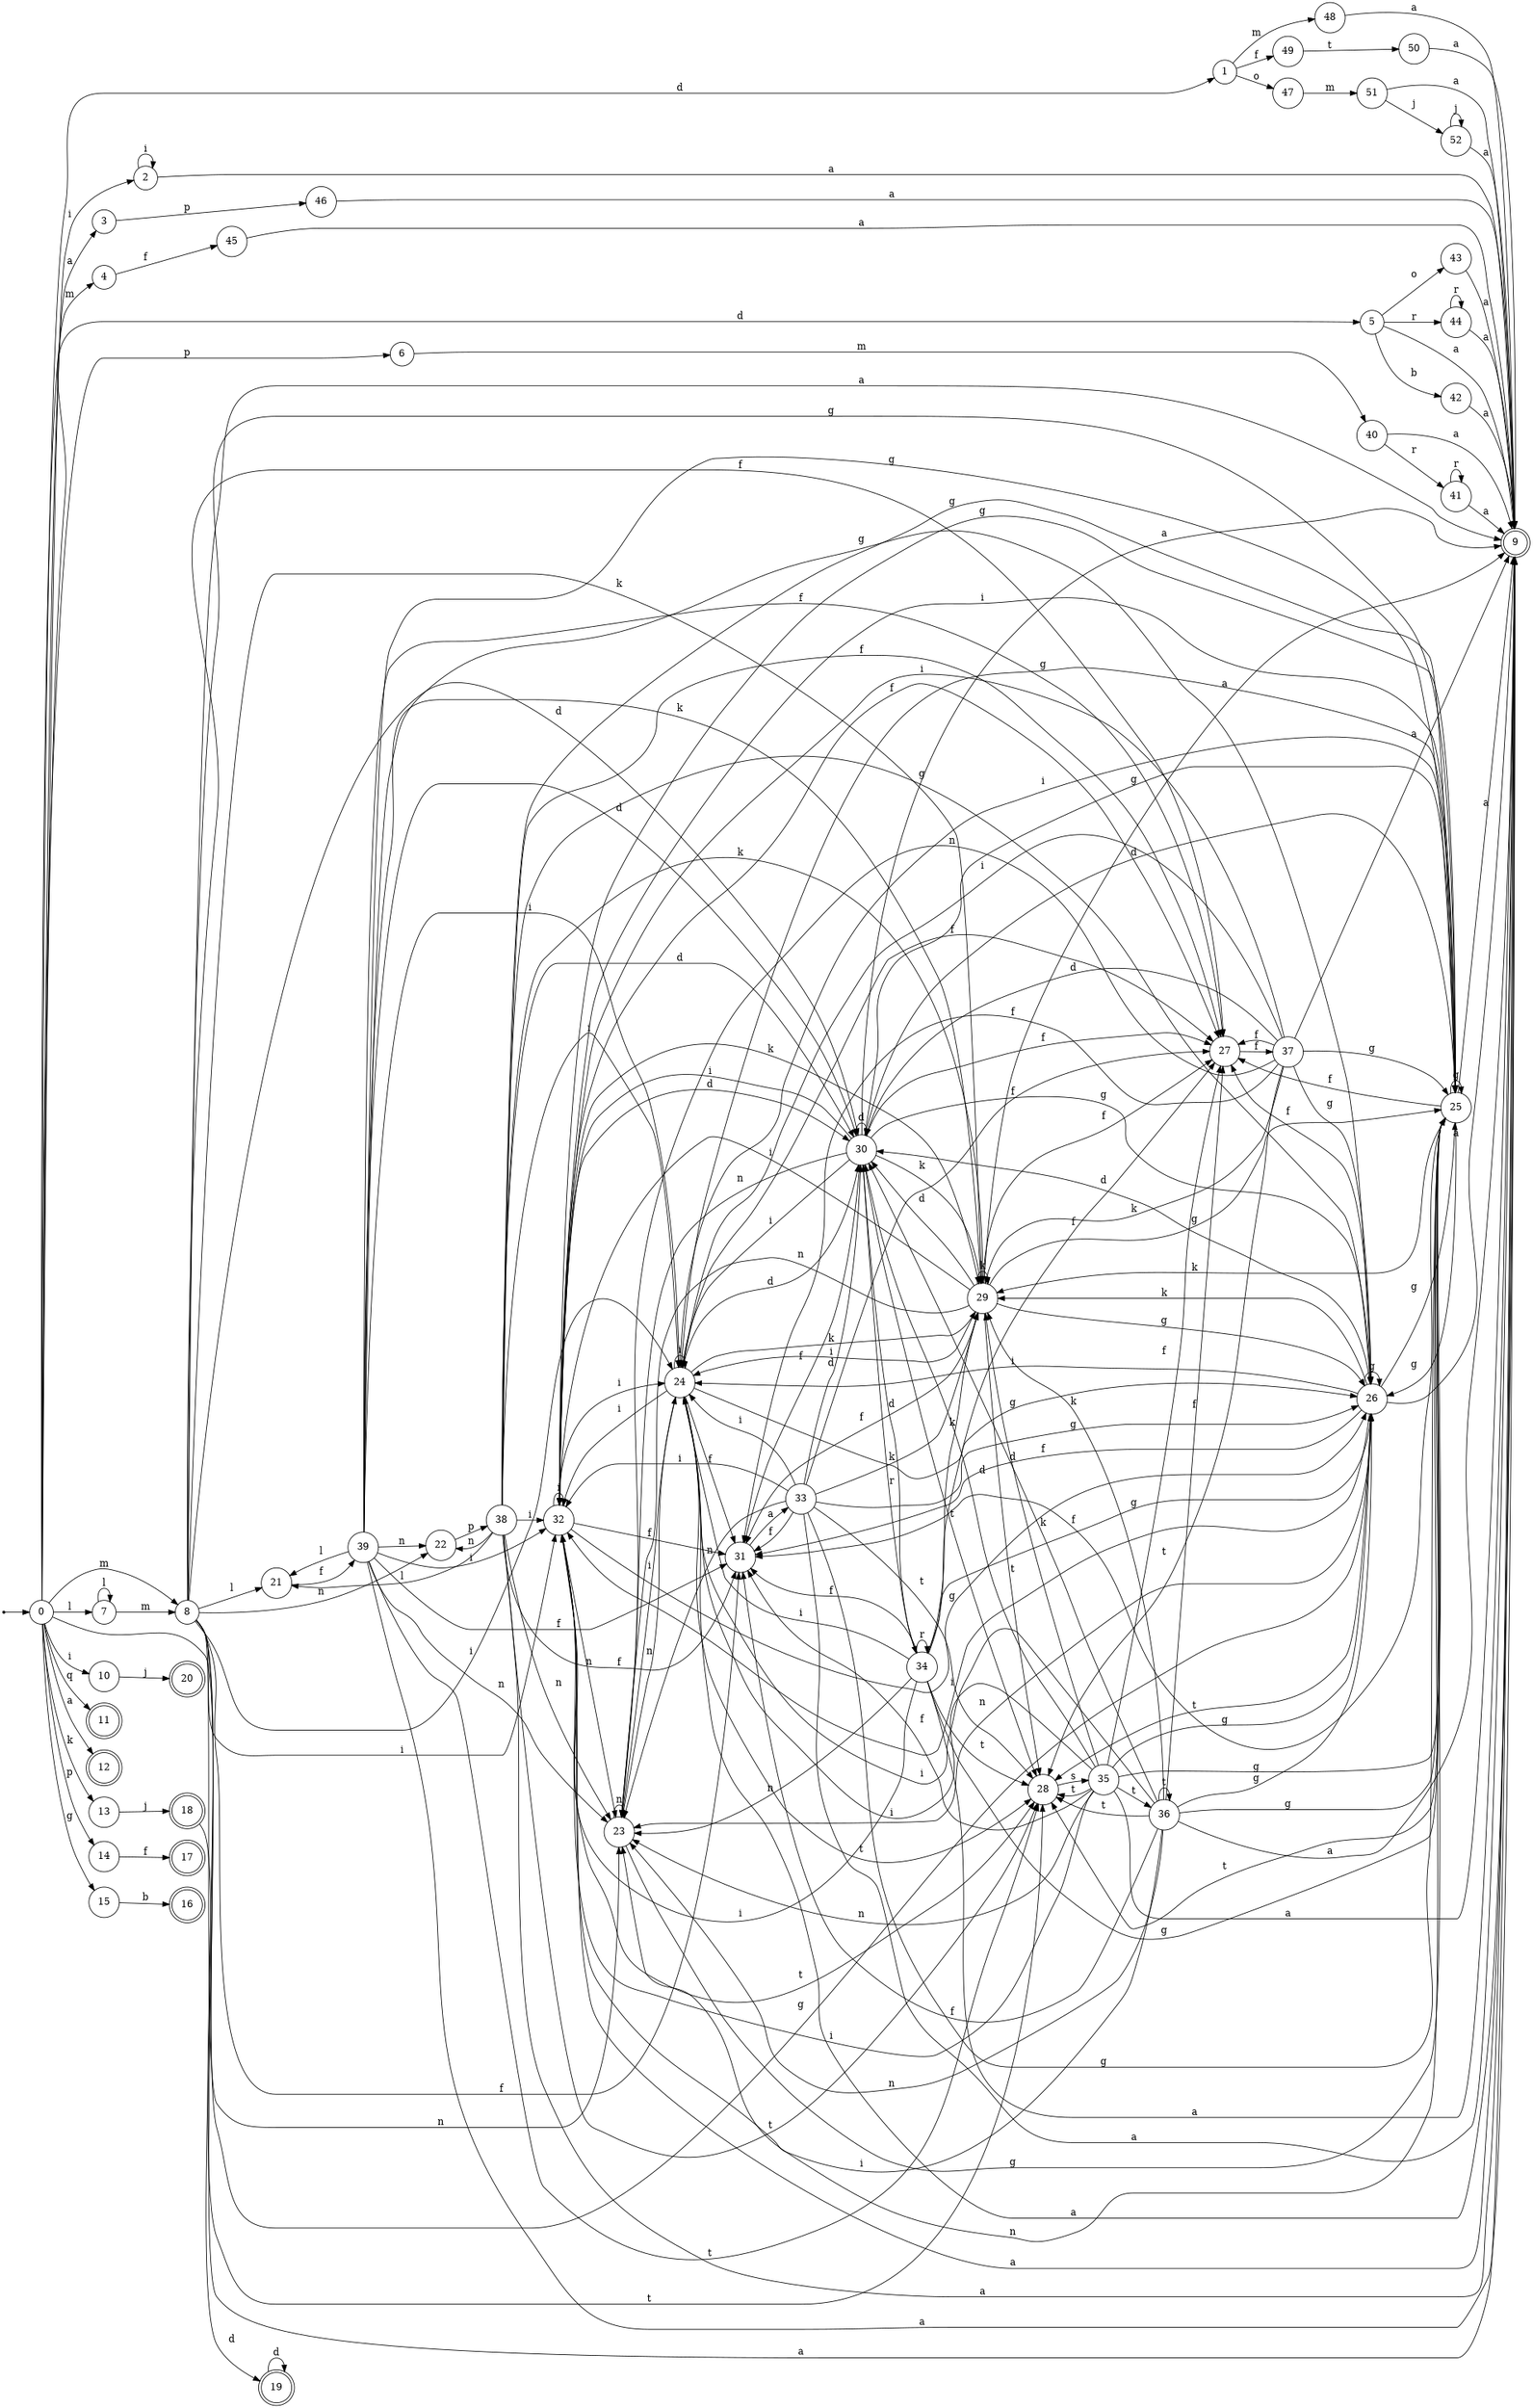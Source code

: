 digraph finite_state_machine {
rankdir=LR;
size="20,20";
node [shape = point]; "dummy0"
node [shape = circle]; "0";
"dummy0" -> "0";
node [shape = circle]; "1";
node [shape = circle]; "2";
node [shape = circle]; "3";
node [shape = circle]; "4";
node [shape = circle]; "5";
node [shape = circle]; "6";
node [shape = circle]; "7";
node [shape = circle]; "8";
node [shape = doublecircle]; "9";node [shape = circle]; "10";
node [shape = doublecircle]; "11";node [shape = doublecircle]; "12";node [shape = circle]; "13";
node [shape = circle]; "14";
node [shape = circle]; "15";
node [shape = doublecircle]; "16";node [shape = doublecircle]; "17";node [shape = doublecircle]; "18";node [shape = doublecircle]; "19";node [shape = doublecircle]; "20";node [shape = circle]; "21";
node [shape = circle]; "22";
node [shape = circle]; "23";
node [shape = circle]; "24";
node [shape = circle]; "25";
node [shape = circle]; "26";
node [shape = circle]; "27";
node [shape = circle]; "28";
node [shape = circle]; "29";
node [shape = circle]; "30";
node [shape = circle]; "31";
node [shape = circle]; "32";
node [shape = circle]; "33";
node [shape = circle]; "34";
node [shape = circle]; "35";
node [shape = circle]; "36";
node [shape = circle]; "37";
node [shape = circle]; "38";
node [shape = circle]; "39";
node [shape = circle]; "40";
node [shape = circle]; "41";
node [shape = circle]; "42";
node [shape = circle]; "43";
node [shape = circle]; "44";
node [shape = circle]; "45";
node [shape = circle]; "46";
node [shape = circle]; "47";
node [shape = circle]; "48";
node [shape = circle]; "49";
node [shape = circle]; "50";
node [shape = circle]; "51";
node [shape = circle]; "52";
"0" -> "1" [label = "d"];
 "0" -> "5" [label = "d"];
 "0" -> "2" [label = "i"];
 "0" -> "10" [label = "i"];
 "0" -> "9" [label = "a"];
 "0" -> "3" [label = "a"];
 "0" -> "12" [label = "a"];
 "0" -> "8" [label = "m"];
 "0" -> "4" [label = "m"];
 "0" -> "6" [label = "p"];
 "0" -> "14" [label = "p"];
 "0" -> "7" [label = "l"];
 "0" -> "11" [label = "q"];
 "0" -> "13" [label = "k"];
 "0" -> "15" [label = "g"];
 "15" -> "16" [label = "b"];
 "14" -> "17" [label = "f"];
 "13" -> "18" [label = "j"];
 "18" -> "19" [label = "d"];
 "19" -> "19" [label = "d"];
 "10" -> "20" [label = "j"];
 "8" -> "21" [label = "l"];
 "8" -> "22" [label = "n"];
 "8" -> "23" [label = "n"];
 "8" -> "24" [label = "i"];
 "8" -> "32" [label = "i"];
 "8" -> "25" [label = "g"];
 "8" -> "26" [label = "g"];
 "8" -> "27" [label = "f"];
 "8" -> "31" [label = "f"];
 "8" -> "28" [label = "t"];
 "8" -> "29" [label = "k"];
 "8" -> "30" [label = "d"];
 "8" -> "9" [label = "a"];
 "32" -> "32" [label = "i"];
 "32" -> "24" [label = "i"];
 "32" -> "23" [label = "n"];
 "32" -> "25" [label = "g"];
 "32" -> "26" [label = "g"];
 "32" -> "27" [label = "f"];
 "32" -> "31" [label = "f"];
 "32" -> "28" [label = "t"];
 "32" -> "29" [label = "k"];
 "32" -> "30" [label = "d"];
 "32" -> "9" [label = "a"];
 "31" -> "33" [label = "a"];
 "33" -> "27" [label = "f"];
 "33" -> "31" [label = "f"];
 "33" -> "23" [label = "n"];
 "33" -> "24" [label = "i"];
 "33" -> "32" [label = "i"];
 "33" -> "25" [label = "g"];
 "33" -> "26" [label = "g"];
 "33" -> "28" [label = "t"];
 "33" -> "29" [label = "k"];
 "33" -> "30" [label = "d"];
 "33" -> "9" [label = "a"];
 "30" -> "30" [label = "d"];
 "30" -> "34" [label = "r"];
 "30" -> "23" [label = "n"];
 "30" -> "24" [label = "i"];
 "30" -> "32" [label = "i"];
 "30" -> "25" [label = "g"];
 "30" -> "26" [label = "g"];
 "30" -> "27" [label = "f"];
 "30" -> "31" [label = "f"];
 "30" -> "28" [label = "t"];
 "30" -> "29" [label = "k"];
 "30" -> "9" [label = "a"];
 "34" -> "34" [label = "r"];
 "34" -> "30" [label = "d"];
 "34" -> "23" [label = "n"];
 "34" -> "24" [label = "i"];
 "34" -> "32" [label = "i"];
 "34" -> "25" [label = "g"];
 "34" -> "26" [label = "g"];
 "34" -> "27" [label = "f"];
 "34" -> "31" [label = "f"];
 "34" -> "28" [label = "t"];
 "34" -> "29" [label = "k"];
 "34" -> "9" [label = "a"];
 "29" -> "29" [label = "k"];
 "29" -> "23" [label = "n"];
 "29" -> "24" [label = "i"];
 "29" -> "32" [label = "i"];
 "29" -> "25" [label = "g"];
 "29" -> "26" [label = "g"];
 "29" -> "27" [label = "f"];
 "29" -> "31" [label = "f"];
 "29" -> "28" [label = "t"];
 "29" -> "30" [label = "d"];
 "29" -> "9" [label = "a"];
 "28" -> "35" [label = "s"];
 "35" -> "28" [label = "t"];
 "35" -> "36" [label = "t"];
 "35" -> "23" [label = "n"];
 "35" -> "24" [label = "i"];
 "35" -> "32" [label = "i"];
 "35" -> "25" [label = "g"];
 "35" -> "26" [label = "g"];
 "35" -> "27" [label = "f"];
 "35" -> "31" [label = "f"];
 "35" -> "29" [label = "k"];
 "35" -> "30" [label = "d"];
 "35" -> "9" [label = "a"];
 "36" -> "36" [label = "t"];
 "36" -> "28" [label = "t"];
 "36" -> "23" [label = "n"];
 "36" -> "24" [label = "i"];
 "36" -> "32" [label = "i"];
 "36" -> "25" [label = "g"];
 "36" -> "26" [label = "g"];
 "36" -> "27" [label = "f"];
 "36" -> "31" [label = "f"];
 "36" -> "29" [label = "k"];
 "36" -> "30" [label = "d"];
 "36" -> "9" [label = "a"];
 "27" -> "37" [label = "f"];
 "37" -> "27" [label = "f"];
 "37" -> "31" [label = "f"];
 "37" -> "23" [label = "n"];
 "37" -> "24" [label = "i"];
 "37" -> "32" [label = "i"];
 "37" -> "25" [label = "g"];
 "37" -> "26" [label = "g"];
 "37" -> "28" [label = "t"];
 "37" -> "29" [label = "k"];
 "37" -> "30" [label = "d"];
 "37" -> "9" [label = "a"];
 "26" -> "25" [label = "g"];
 "26" -> "26" [label = "g"];
 "26" -> "23" [label = "n"];
 "26" -> "24" [label = "i"];
 "26" -> "32" [label = "i"];
 "26" -> "27" [label = "f"];
 "26" -> "31" [label = "f"];
 "26" -> "28" [label = "t"];
 "26" -> "29" [label = "k"];
 "26" -> "30" [label = "d"];
 "26" -> "9" [label = "a"];
 "25" -> "25" [label = "g"];
 "25" -> "26" [label = "g"];
 "25" -> "24" [label = "i"];
 "25" -> "32" [label = "i"];
 "25" -> "23" [label = "n"];
 "25" -> "27" [label = "f"];
 "25" -> "31" [label = "f"];
 "25" -> "28" [label = "t"];
 "25" -> "29" [label = "k"];
 "25" -> "30" [label = "d"];
 "25" -> "9" [label = "a"];
 "24" -> "24" [label = "i"];
 "24" -> "32" [label = "i"];
 "24" -> "25" [label = "g"];
 "24" -> "26" [label = "g"];
 "24" -> "23" [label = "n"];
 "24" -> "27" [label = "f"];
 "24" -> "31" [label = "f"];
 "24" -> "28" [label = "t"];
 "24" -> "29" [label = "k"];
 "24" -> "30" [label = "d"];
 "24" -> "9" [label = "a"];
 "23" -> "23" [label = "n"];
 "23" -> "24" [label = "i"];
 "23" -> "25" [label = "g"];
 "22" -> "38" [label = "p"];
 "38" -> "22" [label = "n"];
 "38" -> "23" [label = "n"];
 "38" -> "21" [label = "l"];
 "38" -> "24" [label = "i"];
 "38" -> "32" [label = "i"];
 "38" -> "25" [label = "g"];
 "38" -> "26" [label = "g"];
 "38" -> "27" [label = "f"];
 "38" -> "31" [label = "f"];
 "38" -> "28" [label = "t"];
 "38" -> "29" [label = "k"];
 "38" -> "30" [label = "d"];
 "38" -> "9" [label = "a"];
 "21" -> "39" [label = "f"];
 "39" -> "21" [label = "l"];
 "39" -> "22" [label = "n"];
 "39" -> "23" [label = "n"];
 "39" -> "24" [label = "i"];
 "39" -> "32" [label = "i"];
 "39" -> "25" [label = "g"];
 "39" -> "26" [label = "g"];
 "39" -> "27" [label = "f"];
 "39" -> "31" [label = "f"];
 "39" -> "28" [label = "t"];
 "39" -> "29" [label = "k"];
 "39" -> "30" [label = "d"];
 "39" -> "9" [label = "a"];
 "7" -> "7" [label = "l"];
 "7" -> "8" [label = "m"];
 "6" -> "40" [label = "m"];
 "40" -> "41" [label = "r"];
 "40" -> "9" [label = "a"];
 "41" -> "41" [label = "r"];
 "41" -> "9" [label = "a"];
 "5" -> "42" [label = "b"];
 "5" -> "43" [label = "o"];
 "5" -> "44" [label = "r"];
 "5" -> "9" [label = "a"];
 "44" -> "44" [label = "r"];
 "44" -> "9" [label = "a"];
 "43" -> "9" [label = "a"];
 "42" -> "9" [label = "a"];
 "4" -> "45" [label = "f"];
 "45" -> "9" [label = "a"];
 "3" -> "46" [label = "p"];
 "46" -> "9" [label = "a"];
 "2" -> "2" [label = "i"];
 "2" -> "9" [label = "a"];
 "1" -> "47" [label = "o"];
 "1" -> "48" [label = "m"];
 "1" -> "49" [label = "f"];
 "49" -> "50" [label = "t"];
 "50" -> "9" [label = "a"];
 "48" -> "9" [label = "a"];
 "47" -> "51" [label = "m"];
 "51" -> "52" [label = "j"];
 "51" -> "9" [label = "a"];
 "52" -> "52" [label = "j"];
 "52" -> "9" [label = "a"];
 }
